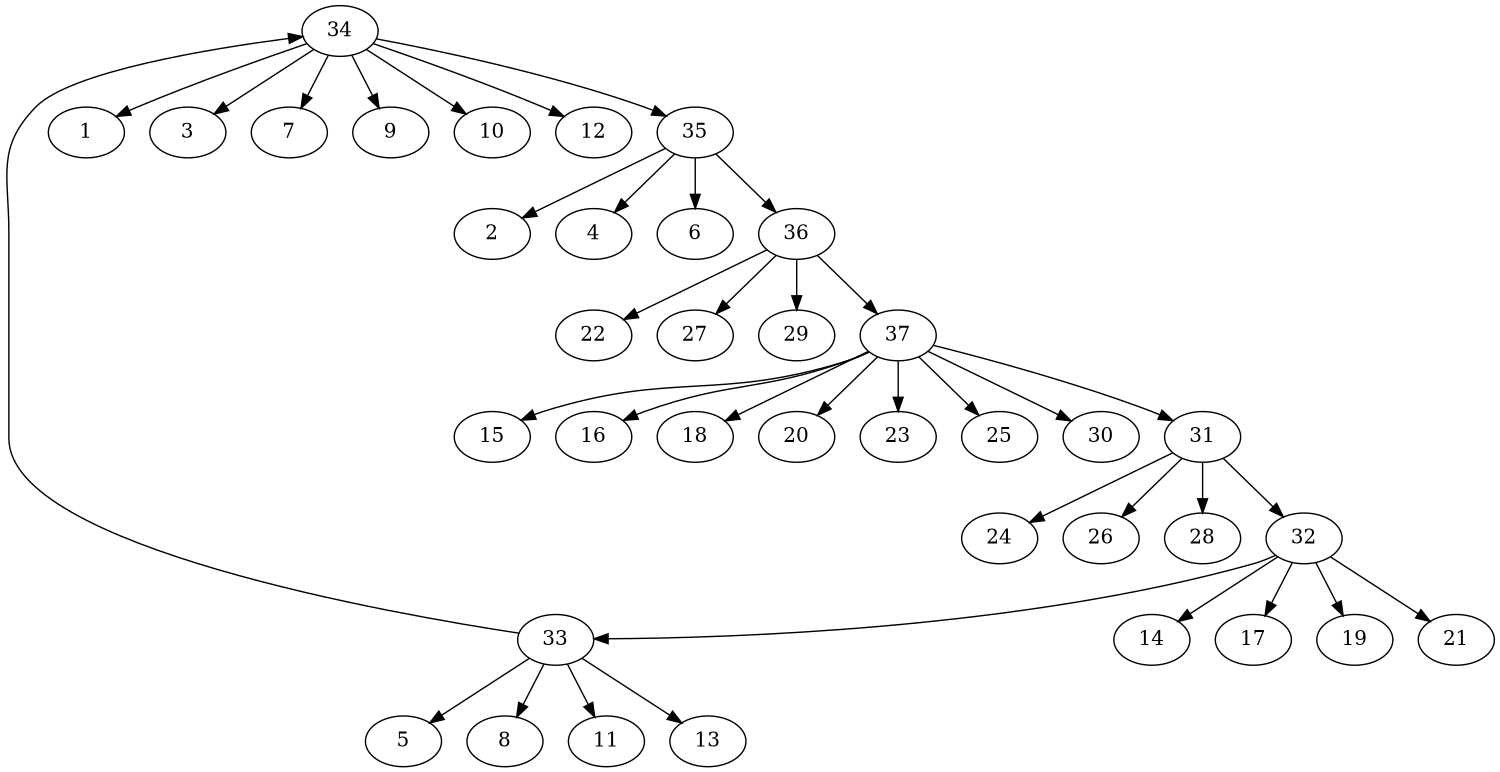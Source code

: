 digraph G {
center = 1;
size="10,10";
1;
2;
3;
4;
5;
6;
7;
8;
9;
10;
11;
12;
13;
14;
15;
16;
17;
18;
19;
20;
21;
22;
23;
24;
25;
26;
27;
28;
29;
30;
31;
32;
33;
34;
35;
36;
37;
31 -> 24 ;
31 -> 26 ;
31 -> 28 ;
31 -> 32 ;
32 -> 14 ;
32 -> 17 ;
32 -> 19 ;
32 -> 21 ;
32 -> 33 ;
33 -> 5 ;
33 -> 8 ;
33 -> 11 ;
33 -> 13 ;
33 -> 34 ;
34 -> 1 ;
34 -> 3 ;
34 -> 7 ;
34 -> 9 ;
34 -> 10 ;
34 -> 12 ;
34 -> 35 ;
35 -> 2 ;
35 -> 4 ;
35 -> 6 ;
35 -> 36 ;
36 -> 22 ;
36 -> 27 ;
36 -> 29 ;
36 -> 37 ;
37 -> 15 ;
37 -> 16 ;
37 -> 18 ;
37 -> 20 ;
37 -> 23 ;
37 -> 25 ;
37 -> 30 ;
37 -> 31 ;
}
